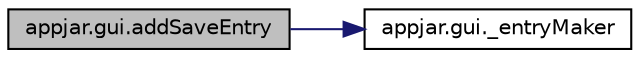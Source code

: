 digraph "appjar.gui.addSaveEntry"
{
  edge [fontname="Helvetica",fontsize="10",labelfontname="Helvetica",labelfontsize="10"];
  node [fontname="Helvetica",fontsize="10",shape=record];
  rankdir="LR";
  Node715 [label="appjar.gui.addSaveEntry",height=0.2,width=0.4,color="black", fillcolor="grey75", style="filled", fontcolor="black"];
  Node715 -> Node716 [color="midnightblue",fontsize="10",style="solid",fontname="Helvetica"];
  Node716 [label="appjar.gui._entryMaker",height=0.2,width=0.4,color="black", fillcolor="white", style="filled",URL="$classappjar_1_1gui.html#a969d27284a5329fca6b9c43c2c921e27"];
}
